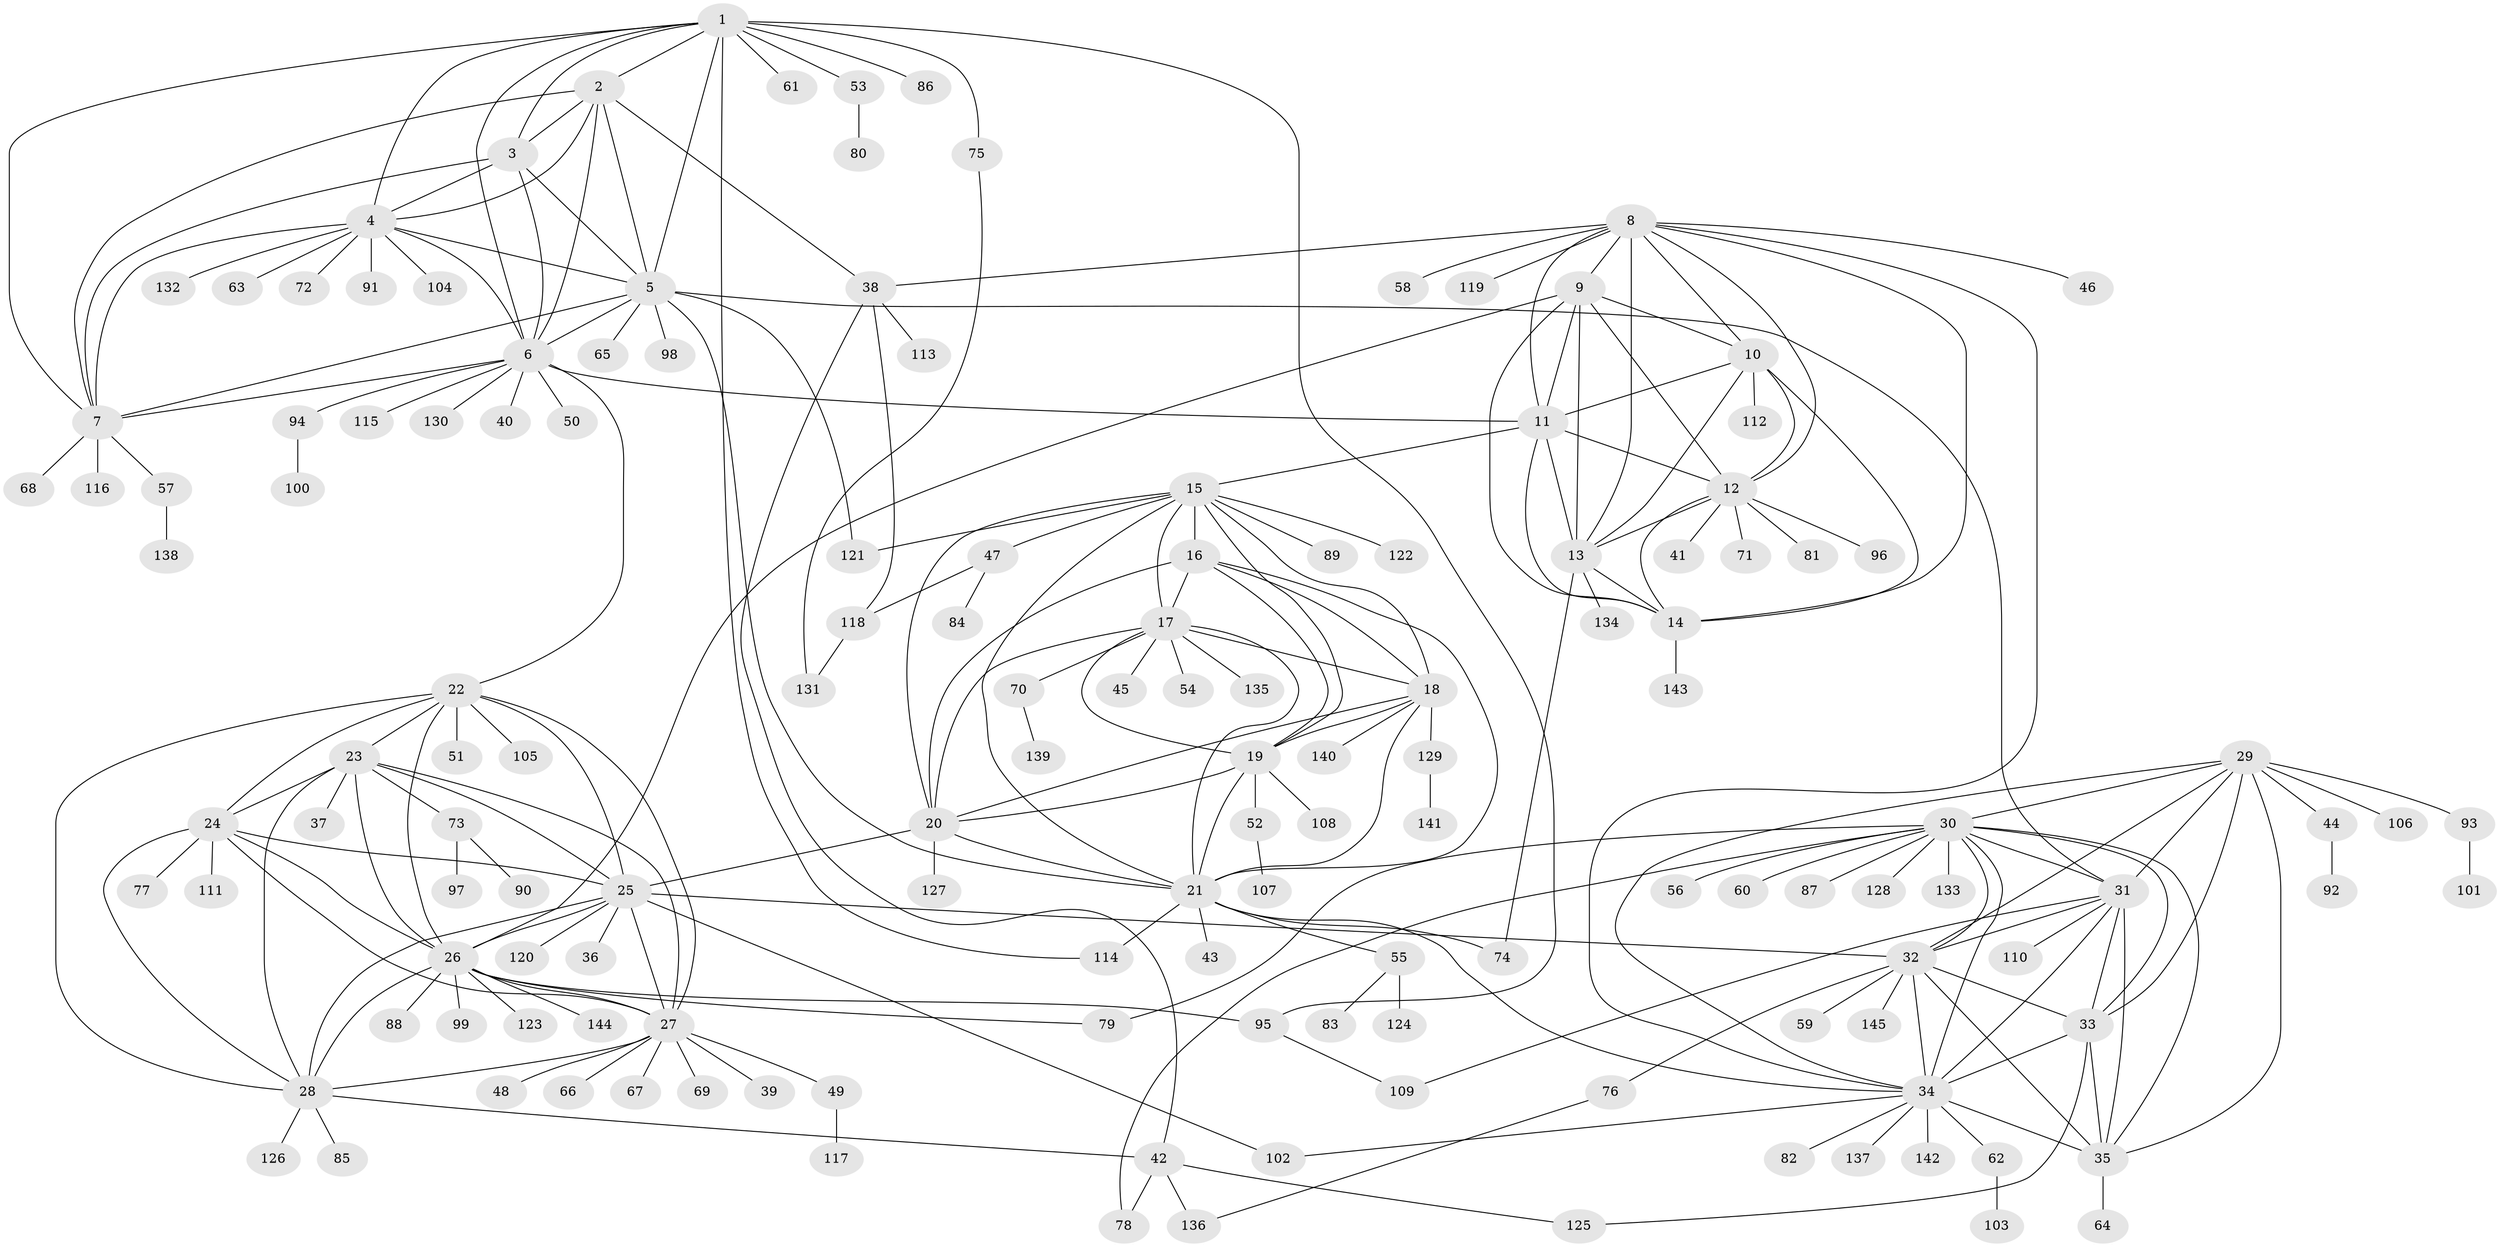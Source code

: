 // coarse degree distribution, {11: 0.03636363636363636, 6: 0.045454545454545456, 9: 0.045454545454545456, 18: 0.00909090909090909, 7: 0.05454545454545454, 8: 0.01818181818181818, 10: 0.02727272727272727, 14: 0.00909090909090909, 5: 0.02727272727272727, 1: 0.6272727272727273, 4: 0.00909090909090909, 2: 0.08181818181818182, 3: 0.00909090909090909}
// Generated by graph-tools (version 1.1) at 2025/42/03/06/25 10:42:14]
// undirected, 145 vertices, 239 edges
graph export_dot {
graph [start="1"]
  node [color=gray90,style=filled];
  1;
  2;
  3;
  4;
  5;
  6;
  7;
  8;
  9;
  10;
  11;
  12;
  13;
  14;
  15;
  16;
  17;
  18;
  19;
  20;
  21;
  22;
  23;
  24;
  25;
  26;
  27;
  28;
  29;
  30;
  31;
  32;
  33;
  34;
  35;
  36;
  37;
  38;
  39;
  40;
  41;
  42;
  43;
  44;
  45;
  46;
  47;
  48;
  49;
  50;
  51;
  52;
  53;
  54;
  55;
  56;
  57;
  58;
  59;
  60;
  61;
  62;
  63;
  64;
  65;
  66;
  67;
  68;
  69;
  70;
  71;
  72;
  73;
  74;
  75;
  76;
  77;
  78;
  79;
  80;
  81;
  82;
  83;
  84;
  85;
  86;
  87;
  88;
  89;
  90;
  91;
  92;
  93;
  94;
  95;
  96;
  97;
  98;
  99;
  100;
  101;
  102;
  103;
  104;
  105;
  106;
  107;
  108;
  109;
  110;
  111;
  112;
  113;
  114;
  115;
  116;
  117;
  118;
  119;
  120;
  121;
  122;
  123;
  124;
  125;
  126;
  127;
  128;
  129;
  130;
  131;
  132;
  133;
  134;
  135;
  136;
  137;
  138;
  139;
  140;
  141;
  142;
  143;
  144;
  145;
  1 -- 2;
  1 -- 3;
  1 -- 4;
  1 -- 5;
  1 -- 6;
  1 -- 7;
  1 -- 53;
  1 -- 61;
  1 -- 75;
  1 -- 86;
  1 -- 95;
  1 -- 114;
  2 -- 3;
  2 -- 4;
  2 -- 5;
  2 -- 6;
  2 -- 7;
  2 -- 38;
  3 -- 4;
  3 -- 5;
  3 -- 6;
  3 -- 7;
  4 -- 5;
  4 -- 6;
  4 -- 7;
  4 -- 63;
  4 -- 72;
  4 -- 91;
  4 -- 104;
  4 -- 132;
  5 -- 6;
  5 -- 7;
  5 -- 21;
  5 -- 31;
  5 -- 65;
  5 -- 98;
  5 -- 121;
  6 -- 7;
  6 -- 11;
  6 -- 22;
  6 -- 40;
  6 -- 50;
  6 -- 94;
  6 -- 115;
  6 -- 130;
  7 -- 57;
  7 -- 68;
  7 -- 116;
  8 -- 9;
  8 -- 10;
  8 -- 11;
  8 -- 12;
  8 -- 13;
  8 -- 14;
  8 -- 34;
  8 -- 38;
  8 -- 46;
  8 -- 58;
  8 -- 119;
  9 -- 10;
  9 -- 11;
  9 -- 12;
  9 -- 13;
  9 -- 14;
  9 -- 26;
  10 -- 11;
  10 -- 12;
  10 -- 13;
  10 -- 14;
  10 -- 112;
  11 -- 12;
  11 -- 13;
  11 -- 14;
  11 -- 15;
  12 -- 13;
  12 -- 14;
  12 -- 41;
  12 -- 71;
  12 -- 81;
  12 -- 96;
  13 -- 14;
  13 -- 74;
  13 -- 134;
  14 -- 143;
  15 -- 16;
  15 -- 17;
  15 -- 18;
  15 -- 19;
  15 -- 20;
  15 -- 21;
  15 -- 47;
  15 -- 89;
  15 -- 121;
  15 -- 122;
  16 -- 17;
  16 -- 18;
  16 -- 19;
  16 -- 20;
  16 -- 21;
  17 -- 18;
  17 -- 19;
  17 -- 20;
  17 -- 21;
  17 -- 45;
  17 -- 54;
  17 -- 70;
  17 -- 135;
  18 -- 19;
  18 -- 20;
  18 -- 21;
  18 -- 129;
  18 -- 140;
  19 -- 20;
  19 -- 21;
  19 -- 52;
  19 -- 108;
  20 -- 21;
  20 -- 25;
  20 -- 127;
  21 -- 34;
  21 -- 43;
  21 -- 55;
  21 -- 74;
  21 -- 114;
  22 -- 23;
  22 -- 24;
  22 -- 25;
  22 -- 26;
  22 -- 27;
  22 -- 28;
  22 -- 51;
  22 -- 105;
  23 -- 24;
  23 -- 25;
  23 -- 26;
  23 -- 27;
  23 -- 28;
  23 -- 37;
  23 -- 73;
  24 -- 25;
  24 -- 26;
  24 -- 27;
  24 -- 28;
  24 -- 77;
  24 -- 111;
  25 -- 26;
  25 -- 27;
  25 -- 28;
  25 -- 32;
  25 -- 36;
  25 -- 102;
  25 -- 120;
  26 -- 27;
  26 -- 28;
  26 -- 79;
  26 -- 88;
  26 -- 95;
  26 -- 99;
  26 -- 123;
  26 -- 144;
  27 -- 28;
  27 -- 39;
  27 -- 48;
  27 -- 49;
  27 -- 66;
  27 -- 67;
  27 -- 69;
  28 -- 42;
  28 -- 85;
  28 -- 126;
  29 -- 30;
  29 -- 31;
  29 -- 32;
  29 -- 33;
  29 -- 34;
  29 -- 35;
  29 -- 44;
  29 -- 93;
  29 -- 106;
  30 -- 31;
  30 -- 32;
  30 -- 33;
  30 -- 34;
  30 -- 35;
  30 -- 56;
  30 -- 60;
  30 -- 78;
  30 -- 79;
  30 -- 87;
  30 -- 128;
  30 -- 133;
  31 -- 32;
  31 -- 33;
  31 -- 34;
  31 -- 35;
  31 -- 109;
  31 -- 110;
  32 -- 33;
  32 -- 34;
  32 -- 35;
  32 -- 59;
  32 -- 76;
  32 -- 145;
  33 -- 34;
  33 -- 35;
  33 -- 125;
  34 -- 35;
  34 -- 62;
  34 -- 82;
  34 -- 102;
  34 -- 137;
  34 -- 142;
  35 -- 64;
  38 -- 42;
  38 -- 113;
  38 -- 118;
  42 -- 78;
  42 -- 125;
  42 -- 136;
  44 -- 92;
  47 -- 84;
  47 -- 118;
  49 -- 117;
  52 -- 107;
  53 -- 80;
  55 -- 83;
  55 -- 124;
  57 -- 138;
  62 -- 103;
  70 -- 139;
  73 -- 90;
  73 -- 97;
  75 -- 131;
  76 -- 136;
  93 -- 101;
  94 -- 100;
  95 -- 109;
  118 -- 131;
  129 -- 141;
}

